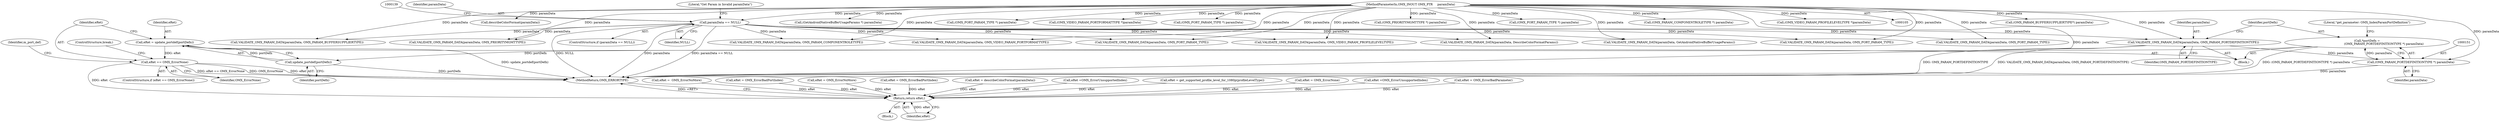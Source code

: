 digraph "0_Android_560ccdb509a7b86186fac0fce1b25bd9a3e6a6e8_0@API" {
"1000155" [label="(Call,eRet = update_portdef(portDefn))"];
"1000157" [label="(Call,update_portdef(portDefn))"];
"1000148" [label="(Call,*portDefn =\n                                    (OMX_PARAM_PORTDEFINITIONTYPE *) paramData)"];
"1000150" [label="(Call,(OMX_PARAM_PORTDEFINITIONTYPE *) paramData)"];
"1000144" [label="(Call,VALIDATE_OMX_PARAM_DATA(paramData, OMX_PARAM_PORTDEFINITIONTYPE))"];
"1000129" [label="(Call,paramData == NULL)"];
"1000108" [label="(MethodParameterIn,OMX_INOUT OMX_PTR     paramData)"];
"1000160" [label="(Call,eRet == OMX_ErrorNone)"];
"1000670" [label="(Return,return eRet;)"];
"1000481" [label="(Call,(OMX_PARAM_BUFFERSUPPLIERTYPE*) paramData)"];
"1000326" [label="(Call,VALIDATE_OMX_PARAM_DATA(paramData, OMX_PORT_PARAM_TYPE))"];
"1000637" [label="(Call,describeColorFormat(paramData))"];
"1000559" [label="(Call,VALIDATE_OMX_PARAM_DATA(paramData, OMX_VIDEO_PARAM_PROFILELEVELTYPE))"];
"1000128" [label="(ControlStructure,if (paramData == NULL))"];
"1000586" [label="(Call,(GetAndroidNativeBufferUsageParams *) paramData)"];
"1000475" [label="(Call,VALIDATE_OMX_PARAM_DATA(paramData, OMX_PARAM_BUFFERSUPPLIERTYPE))"];
"1000257" [label="(Call,eRet =  OMX_ErrorNoMore)"];
"1000523" [label="(Call,eRet = OMX_ErrorBadPortIndex)"];
"1000143" [label="(Block,)"];
"1000130" [label="(Identifier,paramData)"];
"1000167" [label="(ControlStructure,break;)"];
"1000448" [label="(Call,VALIDATE_OMX_PARAM_DATA(paramData, OMX_PRIORITYMGMTTYPE))"];
"1000332" [label="(Call,(OMX_PORT_PARAM_TYPE *) paramData)"];
"1000157" [label="(Call,update_portdef(portDefn))"];
"1000155" [label="(Call,eRet = update_portdef(portDefn))"];
"1000303" [label="(Call,eRet = OMX_ErrorNoMore)"];
"1000213" [label="(Call,(OMX_VIDEO_PARAM_PORTFORMATTYPE *)paramData)"];
"1000109" [label="(Block,)"];
"1000671" [label="(Identifier,eRet)"];
"1000369" [label="(Call,(OMX_PORT_PARAM_TYPE *) paramData)"];
"1000161" [label="(Identifier,eRet)"];
"1000156" [label="(Identifier,eRet)"];
"1000164" [label="(Identifier,m_port_def)"];
"1000672" [label="(MethodReturn,OMX_ERRORTYPE)"];
"1000148" [label="(Call,*portDefn =\n                                    (OMX_PARAM_PORTDEFINITIONTYPE *) paramData)"];
"1000160" [label="(Call,eRet == OMX_ErrorNone)"];
"1000108" [label="(MethodParameterIn,OMX_INOUT OMX_PTR     paramData)"];
"1000409" [label="(Call,VALIDATE_OMX_PARAM_DATA(paramData, OMX_PARAM_COMPONENTROLETYPE))"];
"1000146" [label="(Identifier,OMX_PARAM_PORTDEFINITIONTYPE)"];
"1000320" [label="(Call,eRet = OMX_ErrorBadPortIndex)"];
"1000129" [label="(Call,paramData == NULL)"];
"1000131" [label="(Identifier,NULL)"];
"1000207" [label="(Call,VALIDATE_OMX_PARAM_DATA(paramData, OMX_VIDEO_PARAM_PORTFORMATTYPE))"];
"1000632" [label="(Call,VALIDATE_OMX_PARAM_DATA(paramData, DescribeColorFormatParams))"];
"1000159" [label="(ControlStructure,if (eRet == OMX_ErrorNone))"];
"1000162" [label="(Identifier,OMX_ErrorNone)"];
"1000635" [label="(Call,eRet = describeColorFormat(paramData))"];
"1000149" [label="(Identifier,portDefn)"];
"1000454" [label="(Call,(OMX_PRIORITYMGMTTYPE *) paramData)"];
"1000578" [label="(Call,VALIDATE_OMX_PARAM_DATA(paramData, GetAndroidNativeBufferUsageParams))"];
"1000645" [label="(Call,eRet =OMX_ErrorUnsupportedIndex)"];
"1000154" [label="(Literal,\"get_parameter: OMX_IndexParamPortDefinition\")"];
"1000176" [label="(Call,(OMX_PORT_PARAM_TYPE *) paramData)"];
"1000134" [label="(Literal,\"Get Param in Invalid paramData\")"];
"1000571" [label="(Call,eRet = get_supported_profile_level_for_1080p(profileLevelType))"];
"1000152" [label="(Identifier,paramData)"];
"1000170" [label="(Call,VALIDATE_OMX_PARAM_DATA(paramData, OMX_PORT_PARAM_TYPE))"];
"1000114" [label="(Call,eRet = OMX_ErrorNone)"];
"1000145" [label="(Identifier,paramData)"];
"1000150" [label="(Call,(OMX_PARAM_PORTDEFINITIONTYPE *) paramData)"];
"1000415" [label="(Call,(OMX_PARAM_COMPONENTROLETYPE *) paramData)"];
"1000158" [label="(Identifier,portDefn)"];
"1000363" [label="(Call,VALIDATE_OMX_PARAM_DATA(paramData, OMX_PORT_PARAM_TYPE))"];
"1000670" [label="(Return,return eRet;)"];
"1000403" [label="(Call,eRet =OMX_ErrorUnsupportedIndex)"];
"1000624" [label="(Call,eRet = OMX_ErrorBadParameter)"];
"1000568" [label="(Call,(OMX_VIDEO_PARAM_PROFILELEVELTYPE *)paramData)"];
"1000144" [label="(Call,VALIDATE_OMX_PARAM_DATA(paramData, OMX_PARAM_PORTDEFINITIONTYPE))"];
"1000155" -> "1000143"  [label="AST: "];
"1000155" -> "1000157"  [label="CFG: "];
"1000156" -> "1000155"  [label="AST: "];
"1000157" -> "1000155"  [label="AST: "];
"1000161" -> "1000155"  [label="CFG: "];
"1000155" -> "1000672"  [label="DDG: update_portdef(portDefn)"];
"1000157" -> "1000155"  [label="DDG: portDefn"];
"1000155" -> "1000160"  [label="DDG: eRet"];
"1000157" -> "1000158"  [label="CFG: "];
"1000158" -> "1000157"  [label="AST: "];
"1000157" -> "1000672"  [label="DDG: portDefn"];
"1000148" -> "1000157"  [label="DDG: portDefn"];
"1000148" -> "1000143"  [label="AST: "];
"1000148" -> "1000150"  [label="CFG: "];
"1000149" -> "1000148"  [label="AST: "];
"1000150" -> "1000148"  [label="AST: "];
"1000154" -> "1000148"  [label="CFG: "];
"1000148" -> "1000672"  [label="DDG: (OMX_PARAM_PORTDEFINITIONTYPE *) paramData"];
"1000150" -> "1000148"  [label="DDG: paramData"];
"1000150" -> "1000152"  [label="CFG: "];
"1000151" -> "1000150"  [label="AST: "];
"1000152" -> "1000150"  [label="AST: "];
"1000150" -> "1000672"  [label="DDG: paramData"];
"1000144" -> "1000150"  [label="DDG: paramData"];
"1000108" -> "1000150"  [label="DDG: paramData"];
"1000144" -> "1000143"  [label="AST: "];
"1000144" -> "1000146"  [label="CFG: "];
"1000145" -> "1000144"  [label="AST: "];
"1000146" -> "1000144"  [label="AST: "];
"1000149" -> "1000144"  [label="CFG: "];
"1000144" -> "1000672"  [label="DDG: VALIDATE_OMX_PARAM_DATA(paramData, OMX_PARAM_PORTDEFINITIONTYPE)"];
"1000144" -> "1000672"  [label="DDG: OMX_PARAM_PORTDEFINITIONTYPE"];
"1000129" -> "1000144"  [label="DDG: paramData"];
"1000108" -> "1000144"  [label="DDG: paramData"];
"1000129" -> "1000128"  [label="AST: "];
"1000129" -> "1000131"  [label="CFG: "];
"1000130" -> "1000129"  [label="AST: "];
"1000131" -> "1000129"  [label="AST: "];
"1000134" -> "1000129"  [label="CFG: "];
"1000139" -> "1000129"  [label="CFG: "];
"1000129" -> "1000672"  [label="DDG: paramData"];
"1000129" -> "1000672"  [label="DDG: paramData == NULL"];
"1000129" -> "1000672"  [label="DDG: NULL"];
"1000108" -> "1000129"  [label="DDG: paramData"];
"1000129" -> "1000170"  [label="DDG: paramData"];
"1000129" -> "1000207"  [label="DDG: paramData"];
"1000129" -> "1000326"  [label="DDG: paramData"];
"1000129" -> "1000363"  [label="DDG: paramData"];
"1000129" -> "1000409"  [label="DDG: paramData"];
"1000129" -> "1000448"  [label="DDG: paramData"];
"1000129" -> "1000475"  [label="DDG: paramData"];
"1000129" -> "1000559"  [label="DDG: paramData"];
"1000129" -> "1000578"  [label="DDG: paramData"];
"1000129" -> "1000632"  [label="DDG: paramData"];
"1000108" -> "1000105"  [label="AST: "];
"1000108" -> "1000672"  [label="DDG: paramData"];
"1000108" -> "1000170"  [label="DDG: paramData"];
"1000108" -> "1000176"  [label="DDG: paramData"];
"1000108" -> "1000207"  [label="DDG: paramData"];
"1000108" -> "1000213"  [label="DDG: paramData"];
"1000108" -> "1000326"  [label="DDG: paramData"];
"1000108" -> "1000332"  [label="DDG: paramData"];
"1000108" -> "1000363"  [label="DDG: paramData"];
"1000108" -> "1000369"  [label="DDG: paramData"];
"1000108" -> "1000409"  [label="DDG: paramData"];
"1000108" -> "1000415"  [label="DDG: paramData"];
"1000108" -> "1000448"  [label="DDG: paramData"];
"1000108" -> "1000454"  [label="DDG: paramData"];
"1000108" -> "1000475"  [label="DDG: paramData"];
"1000108" -> "1000481"  [label="DDG: paramData"];
"1000108" -> "1000559"  [label="DDG: paramData"];
"1000108" -> "1000568"  [label="DDG: paramData"];
"1000108" -> "1000578"  [label="DDG: paramData"];
"1000108" -> "1000586"  [label="DDG: paramData"];
"1000108" -> "1000632"  [label="DDG: paramData"];
"1000108" -> "1000637"  [label="DDG: paramData"];
"1000160" -> "1000159"  [label="AST: "];
"1000160" -> "1000162"  [label="CFG: "];
"1000161" -> "1000160"  [label="AST: "];
"1000162" -> "1000160"  [label="AST: "];
"1000164" -> "1000160"  [label="CFG: "];
"1000167" -> "1000160"  [label="CFG: "];
"1000160" -> "1000672"  [label="DDG: eRet == OMX_ErrorNone"];
"1000160" -> "1000672"  [label="DDG: OMX_ErrorNone"];
"1000160" -> "1000672"  [label="DDG: eRet"];
"1000160" -> "1000670"  [label="DDG: eRet"];
"1000670" -> "1000109"  [label="AST: "];
"1000670" -> "1000671"  [label="CFG: "];
"1000671" -> "1000670"  [label="AST: "];
"1000672" -> "1000670"  [label="CFG: "];
"1000670" -> "1000672"  [label="DDG: <RET>"];
"1000671" -> "1000670"  [label="DDG: eRet"];
"1000645" -> "1000670"  [label="DDG: eRet"];
"1000523" -> "1000670"  [label="DDG: eRet"];
"1000303" -> "1000670"  [label="DDG: eRet"];
"1000403" -> "1000670"  [label="DDG: eRet"];
"1000114" -> "1000670"  [label="DDG: eRet"];
"1000257" -> "1000670"  [label="DDG: eRet"];
"1000635" -> "1000670"  [label="DDG: eRet"];
"1000320" -> "1000670"  [label="DDG: eRet"];
"1000571" -> "1000670"  [label="DDG: eRet"];
"1000624" -> "1000670"  [label="DDG: eRet"];
}
